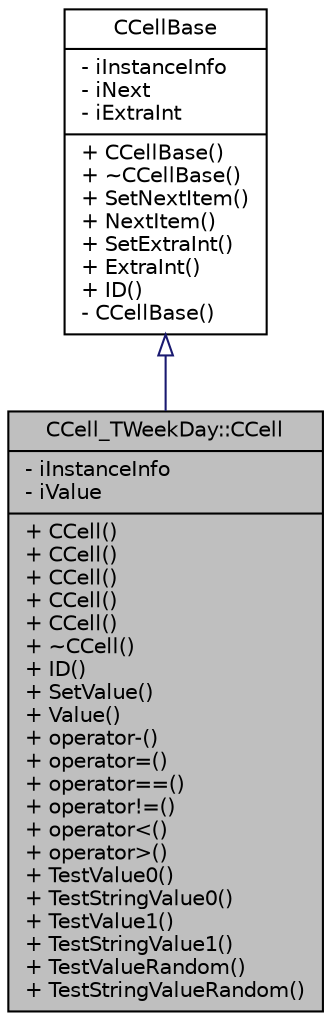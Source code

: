 digraph "CCell_TWeekDay::CCell"
{
 // LATEX_PDF_SIZE
  edge [fontname="Helvetica",fontsize="10",labelfontname="Helvetica",labelfontsize="10"];
  node [fontname="Helvetica",fontsize="10",shape=record];
  Node1 [label="{CCell_TWeekDay::CCell\n|- iInstanceInfo\l- iValue\l|+ CCell()\l+ CCell()\l+ CCell()\l+ CCell()\l+ CCell()\l+ ~CCell()\l+ ID()\l+ SetValue()\l+ Value()\l+ operator-()\l+ operator=()\l+ operator==()\l+ operator!=()\l+ operator\<()\l+ operator\>()\l+ TestValue0()\l+ TestStringValue0()\l+ TestValue1()\l+ TestStringValue1()\l+ TestValueRandom()\l+ TestStringValueRandom()\l}",height=0.2,width=0.4,color="black", fillcolor="grey75", style="filled", fontcolor="black",tooltip="CCell class (TWeekDay variant)"];
  Node2 -> Node1 [dir="back",color="midnightblue",fontsize="10",style="solid",arrowtail="onormal"];
  Node2 [label="{CCellBase\n|- iInstanceInfo\l- iNext\l- iExtraInt\l|+ CCellBase()\l+ ~CCellBase()\l+ SetNextItem()\l+ NextItem()\l+ SetExtraInt()\l+ ExtraInt()\l+ ID()\l- CCellBase()\l}",height=0.2,width=0.4,color="black", fillcolor="white", style="filled",URL="$class_c_cell_base.html",tooltip="CCellBase class."];
}
